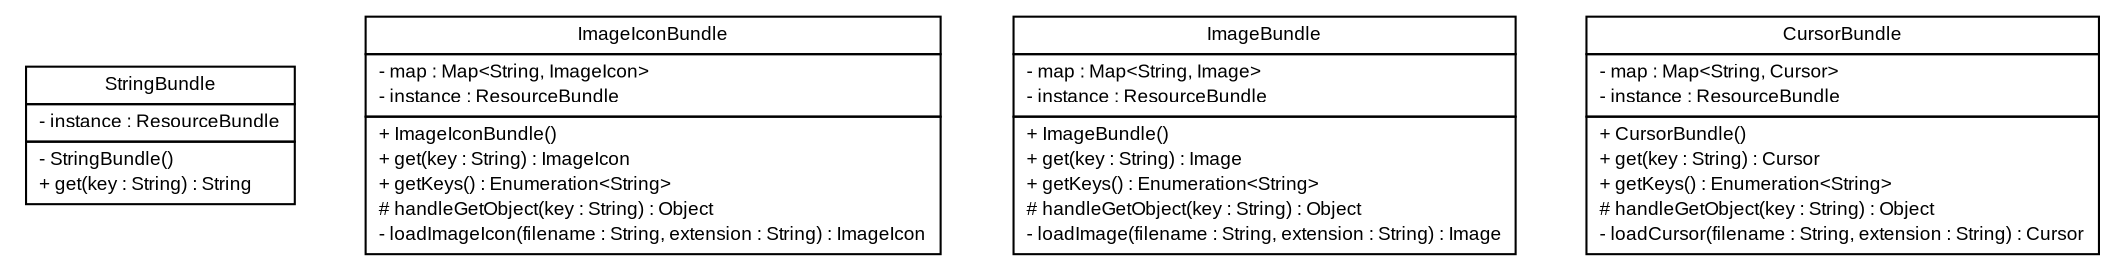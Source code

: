 #!/usr/local/bin/dot
#
# Class diagram 
# Generated by UMLGraph version R5_6 (http://www.umlgraph.org/)
#

digraph G {
	edge [fontname="arial",fontsize=10,labelfontname="arial",labelfontsize=10];
	node [fontname="arial",fontsize=10,shape=plaintext];
	nodesep=0.25;
	ranksep=0.5;
	// pfc.resources.StringBundle
	c2065 [label=<<table title="pfc.resources.StringBundle" border="0" cellborder="1" cellspacing="0" cellpadding="2" port="p" href="./StringBundle.html">
		<tr><td><table border="0" cellspacing="0" cellpadding="1">
<tr><td align="center" balign="center"> StringBundle </td></tr>
		</table></td></tr>
		<tr><td><table border="0" cellspacing="0" cellpadding="1">
<tr><td align="left" balign="left"> - instance : ResourceBundle </td></tr>
		</table></td></tr>
		<tr><td><table border="0" cellspacing="0" cellpadding="1">
<tr><td align="left" balign="left"> - StringBundle() </td></tr>
<tr><td align="left" balign="left"> + get(key : String) : String </td></tr>
		</table></td></tr>
		</table>>, URL="./StringBundle.html", fontname="arial", fontcolor="black", fontsize=9.0];
	// pfc.resources.ImageIconBundle
	c2066 [label=<<table title="pfc.resources.ImageIconBundle" border="0" cellborder="1" cellspacing="0" cellpadding="2" port="p" href="./ImageIconBundle.html">
		<tr><td><table border="0" cellspacing="0" cellpadding="1">
<tr><td align="center" balign="center"> ImageIconBundle </td></tr>
		</table></td></tr>
		<tr><td><table border="0" cellspacing="0" cellpadding="1">
<tr><td align="left" balign="left"> - map : Map&lt;String, ImageIcon&gt; </td></tr>
<tr><td align="left" balign="left"> - instance : ResourceBundle </td></tr>
		</table></td></tr>
		<tr><td><table border="0" cellspacing="0" cellpadding="1">
<tr><td align="left" balign="left"> + ImageIconBundle() </td></tr>
<tr><td align="left" balign="left"> + get(key : String) : ImageIcon </td></tr>
<tr><td align="left" balign="left"> + getKeys() : Enumeration&lt;String&gt; </td></tr>
<tr><td align="left" balign="left"> # handleGetObject(key : String) : Object </td></tr>
<tr><td align="left" balign="left"> - loadImageIcon(filename : String, extension : String) : ImageIcon </td></tr>
		</table></td></tr>
		</table>>, URL="./ImageIconBundle.html", fontname="arial", fontcolor="black", fontsize=9.0];
	// pfc.resources.ImageBundle
	c2067 [label=<<table title="pfc.resources.ImageBundle" border="0" cellborder="1" cellspacing="0" cellpadding="2" port="p" href="./ImageBundle.html">
		<tr><td><table border="0" cellspacing="0" cellpadding="1">
<tr><td align="center" balign="center"> ImageBundle </td></tr>
		</table></td></tr>
		<tr><td><table border="0" cellspacing="0" cellpadding="1">
<tr><td align="left" balign="left"> - map : Map&lt;String, Image&gt; </td></tr>
<tr><td align="left" balign="left"> - instance : ResourceBundle </td></tr>
		</table></td></tr>
		<tr><td><table border="0" cellspacing="0" cellpadding="1">
<tr><td align="left" balign="left"> + ImageBundle() </td></tr>
<tr><td align="left" balign="left"> + get(key : String) : Image </td></tr>
<tr><td align="left" balign="left"> + getKeys() : Enumeration&lt;String&gt; </td></tr>
<tr><td align="left" balign="left"> # handleGetObject(key : String) : Object </td></tr>
<tr><td align="left" balign="left"> - loadImage(filename : String, extension : String) : Image </td></tr>
		</table></td></tr>
		</table>>, URL="./ImageBundle.html", fontname="arial", fontcolor="black", fontsize=9.0];
	// pfc.resources.CursorBundle
	c2068 [label=<<table title="pfc.resources.CursorBundle" border="0" cellborder="1" cellspacing="0" cellpadding="2" port="p" href="./CursorBundle.html">
		<tr><td><table border="0" cellspacing="0" cellpadding="1">
<tr><td align="center" balign="center"> CursorBundle </td></tr>
		</table></td></tr>
		<tr><td><table border="0" cellspacing="0" cellpadding="1">
<tr><td align="left" balign="left"> - map : Map&lt;String, Cursor&gt; </td></tr>
<tr><td align="left" balign="left"> - instance : ResourceBundle </td></tr>
		</table></td></tr>
		<tr><td><table border="0" cellspacing="0" cellpadding="1">
<tr><td align="left" balign="left"> + CursorBundle() </td></tr>
<tr><td align="left" balign="left"> + get(key : String) : Cursor </td></tr>
<tr><td align="left" balign="left"> + getKeys() : Enumeration&lt;String&gt; </td></tr>
<tr><td align="left" balign="left"> # handleGetObject(key : String) : Object </td></tr>
<tr><td align="left" balign="left"> - loadCursor(filename : String, extension : String) : Cursor </td></tr>
		</table></td></tr>
		</table>>, URL="./CursorBundle.html", fontname="arial", fontcolor="black", fontsize=9.0];
}

